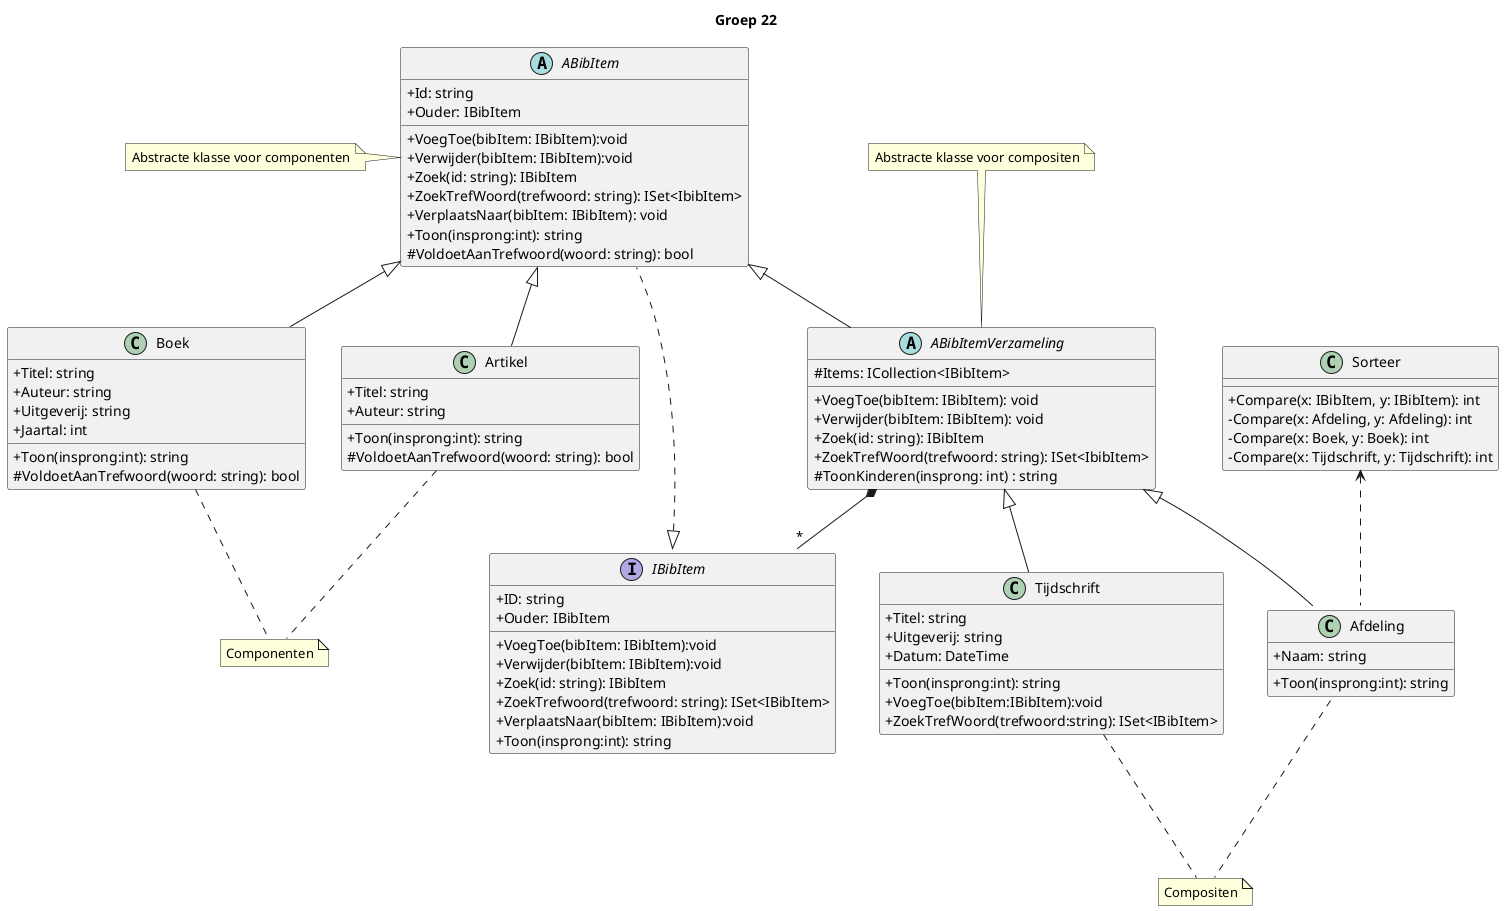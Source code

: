 @startuml Groepnr 22
skinparam classAttributeIconSize 0
title Groep 22

interface IBibItem {
    +ID: string
    +Ouder: IBibItem
    +VoegToe(bibItem: IBibItem):void
    +Verwijder(bibItem: IBibItem):void
    +Zoek(id: string): IBibItem
    +ZoekTrefwoord(trefwoord: string): ISet<IBibItem>
    +VerplaatsNaar(bibItem: IBibItem):void
    +Toon(insprong:int): string
}

abstract ABibItem{
    +Id: string
    +Ouder: IBibItem
    +VoegToe(bibItem: IBibItem):void
    +Verwijder(bibItem: IBibItem):void
    +Zoek(id: string): IBibItem
    +ZoekTrefWoord(trefwoord: string): ISet<IbibItem>
    +VerplaatsNaar(bibItem: IBibItem): void
    +Toon(insprong:int): string
    #VoldoetAanTrefwoord(woord: string): bool
}
note left: Abstracte klasse voor componenten

abstract ABibItemVerzameling{
    #Items: ICollection<IBibItem>
    +VoegToe(bibItem: IBibItem): void
    +Verwijder(bibItem: IBibItem): void
    +Zoek(id: string): IBibItem
    +ZoekTrefWoord(trefwoord: string): ISet<IbibItem>
    #ToonKinderen(insprong: int) : string
}
note top: Abstracte klasse voor compositen

note "Componenten" as n1
note "Compositen" as n2
Boek..n1
class Boek{
    +Titel: string
    +Auteur: string
    +Uitgeverij: string
    +Jaartal: int
    +Toon(insprong:int): string
    #VoldoetAanTrefwoord(woord: string): bool
}
Artikel..n1
class Artikel{
    +Titel: string
    +Auteur: string
    +Toon(insprong:int): string
    #VoldoetAanTrefwoord(woord: string): bool
}


Tijdschrift...n2
class Tijdschrift{
    +Titel: string
    +Uitgeverij: string
    +Datum: DateTime
    +Toon(insprong:int): string
    +VoegToe(bibItem:IBibItem):void
    +ZoekTrefWoord(trefwoord:string): ISet<IBibItem>
}
Afdeling...n2
class Afdeling{
    +Naam: string
    +Toon(insprong:int): string
}


class Sorteer{
    +Compare(x: IBibItem, y: IBibItem): int
    -Compare(x: Afdeling, y: Afdeling): int
    -Compare(x: Boek, y: Boek): int
    -Compare(x: Tijdschrift, y: Tijdschrift): int
}

IBibItem <|.. ABibItem
ABibItemVerzameling *-- "*"IBibItem::Items
ABibItem <|-- ABibItemVerzameling
ABibItem <|-- Boek
ABibItem <|-- Artikel
ABibItemVerzameling <|-- Tijdschrift
ABibItemVerzameling <|-- Afdeling
Sorteer <.. Afdeling::Items
@enduml